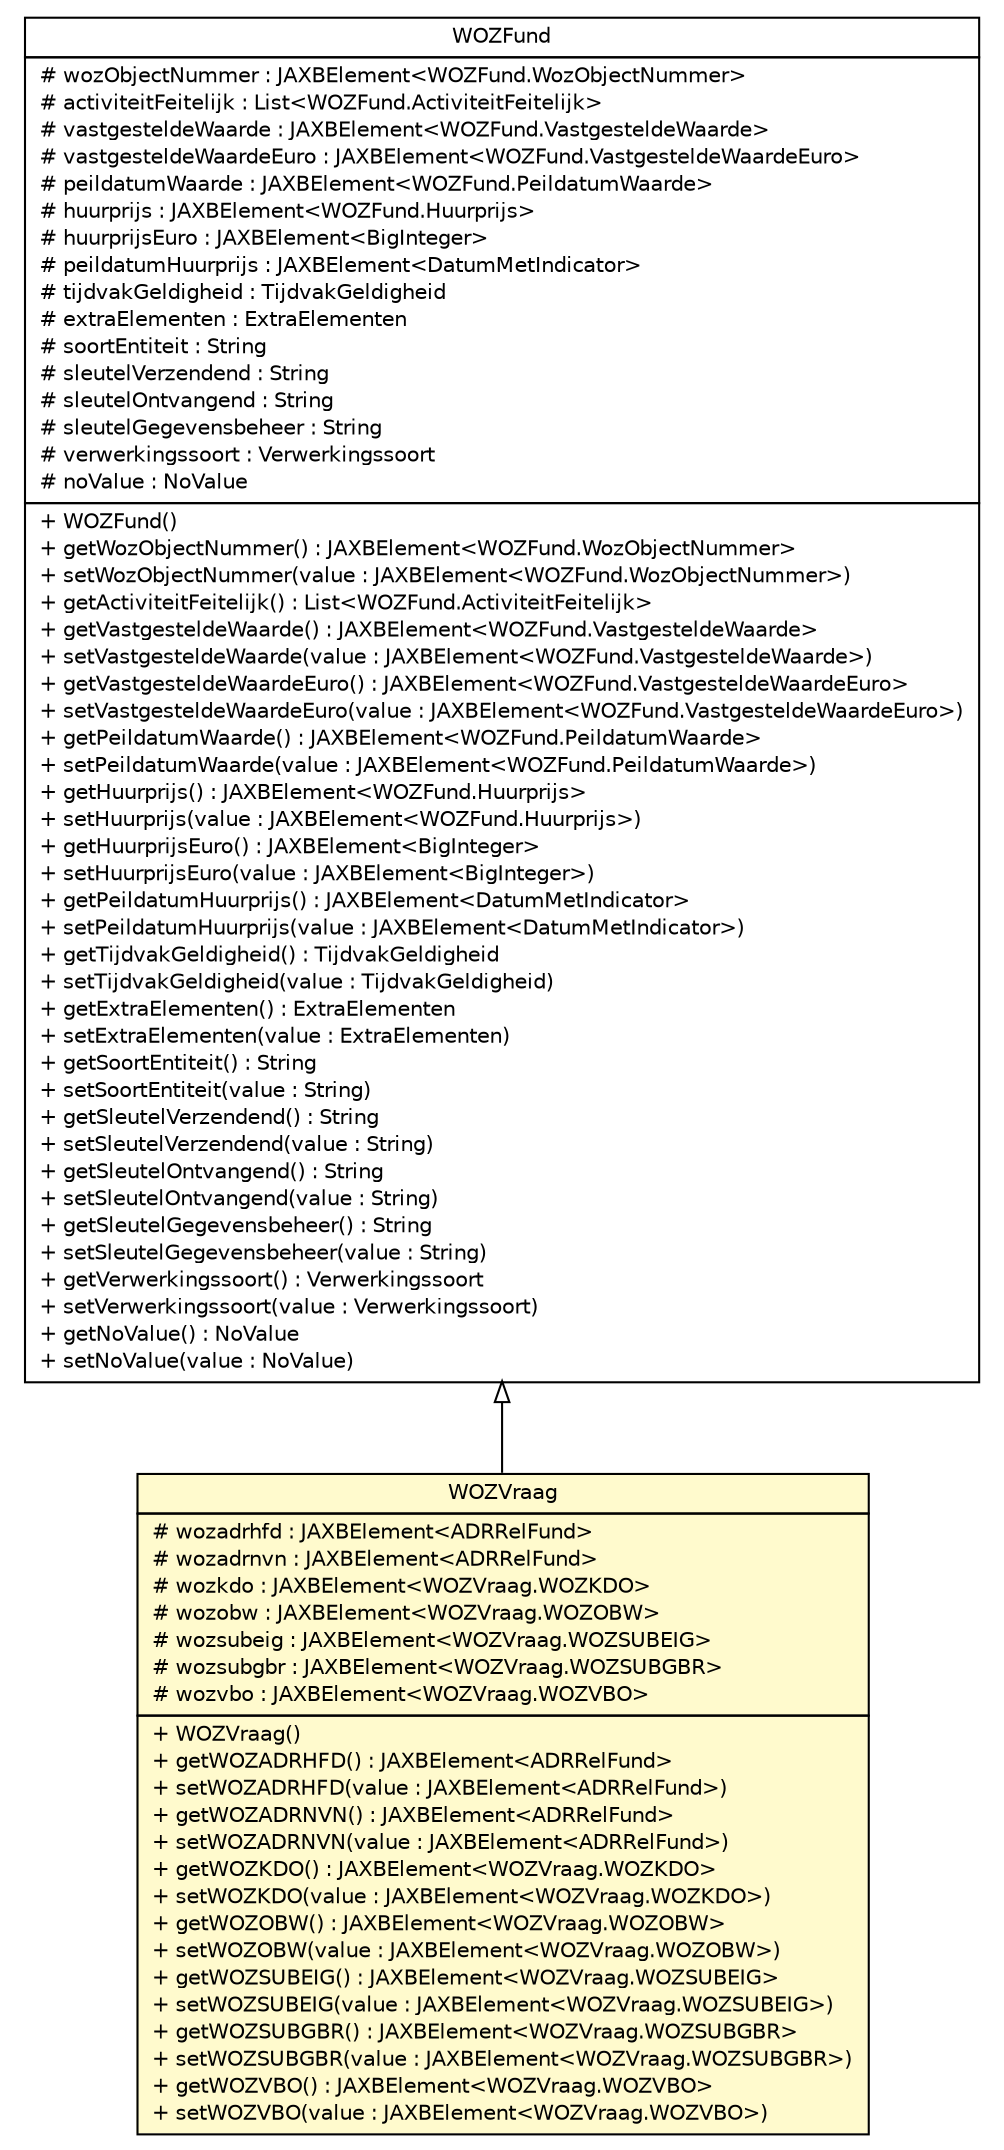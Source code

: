 #!/usr/local/bin/dot
#
# Class diagram 
# Generated by UMLGraph version R5_6-24-gf6e263 (http://www.umlgraph.org/)
#

digraph G {
	edge [fontname="Helvetica",fontsize=10,labelfontname="Helvetica",labelfontsize=10];
	node [fontname="Helvetica",fontsize=10,shape=plaintext];
	nodesep=0.25;
	ranksep=0.5;
	// nl.egem.stuf.sector.bg._0204.WOZFund
	c252555 [label=<<table title="nl.egem.stuf.sector.bg._0204.WOZFund" border="0" cellborder="1" cellspacing="0" cellpadding="2" port="p" href="./WOZFund.html">
		<tr><td><table border="0" cellspacing="0" cellpadding="1">
<tr><td align="center" balign="center"> WOZFund </td></tr>
		</table></td></tr>
		<tr><td><table border="0" cellspacing="0" cellpadding="1">
<tr><td align="left" balign="left"> # wozObjectNummer : JAXBElement&lt;WOZFund.WozObjectNummer&gt; </td></tr>
<tr><td align="left" balign="left"> # activiteitFeitelijk : List&lt;WOZFund.ActiviteitFeitelijk&gt; </td></tr>
<tr><td align="left" balign="left"> # vastgesteldeWaarde : JAXBElement&lt;WOZFund.VastgesteldeWaarde&gt; </td></tr>
<tr><td align="left" balign="left"> # vastgesteldeWaardeEuro : JAXBElement&lt;WOZFund.VastgesteldeWaardeEuro&gt; </td></tr>
<tr><td align="left" balign="left"> # peildatumWaarde : JAXBElement&lt;WOZFund.PeildatumWaarde&gt; </td></tr>
<tr><td align="left" balign="left"> # huurprijs : JAXBElement&lt;WOZFund.Huurprijs&gt; </td></tr>
<tr><td align="left" balign="left"> # huurprijsEuro : JAXBElement&lt;BigInteger&gt; </td></tr>
<tr><td align="left" balign="left"> # peildatumHuurprijs : JAXBElement&lt;DatumMetIndicator&gt; </td></tr>
<tr><td align="left" balign="left"> # tijdvakGeldigheid : TijdvakGeldigheid </td></tr>
<tr><td align="left" balign="left"> # extraElementen : ExtraElementen </td></tr>
<tr><td align="left" balign="left"> # soortEntiteit : String </td></tr>
<tr><td align="left" balign="left"> # sleutelVerzendend : String </td></tr>
<tr><td align="left" balign="left"> # sleutelOntvangend : String </td></tr>
<tr><td align="left" balign="left"> # sleutelGegevensbeheer : String </td></tr>
<tr><td align="left" balign="left"> # verwerkingssoort : Verwerkingssoort </td></tr>
<tr><td align="left" balign="left"> # noValue : NoValue </td></tr>
		</table></td></tr>
		<tr><td><table border="0" cellspacing="0" cellpadding="1">
<tr><td align="left" balign="left"> + WOZFund() </td></tr>
<tr><td align="left" balign="left"> + getWozObjectNummer() : JAXBElement&lt;WOZFund.WozObjectNummer&gt; </td></tr>
<tr><td align="left" balign="left"> + setWozObjectNummer(value : JAXBElement&lt;WOZFund.WozObjectNummer&gt;) </td></tr>
<tr><td align="left" balign="left"> + getActiviteitFeitelijk() : List&lt;WOZFund.ActiviteitFeitelijk&gt; </td></tr>
<tr><td align="left" balign="left"> + getVastgesteldeWaarde() : JAXBElement&lt;WOZFund.VastgesteldeWaarde&gt; </td></tr>
<tr><td align="left" balign="left"> + setVastgesteldeWaarde(value : JAXBElement&lt;WOZFund.VastgesteldeWaarde&gt;) </td></tr>
<tr><td align="left" balign="left"> + getVastgesteldeWaardeEuro() : JAXBElement&lt;WOZFund.VastgesteldeWaardeEuro&gt; </td></tr>
<tr><td align="left" balign="left"> + setVastgesteldeWaardeEuro(value : JAXBElement&lt;WOZFund.VastgesteldeWaardeEuro&gt;) </td></tr>
<tr><td align="left" balign="left"> + getPeildatumWaarde() : JAXBElement&lt;WOZFund.PeildatumWaarde&gt; </td></tr>
<tr><td align="left" balign="left"> + setPeildatumWaarde(value : JAXBElement&lt;WOZFund.PeildatumWaarde&gt;) </td></tr>
<tr><td align="left" balign="left"> + getHuurprijs() : JAXBElement&lt;WOZFund.Huurprijs&gt; </td></tr>
<tr><td align="left" balign="left"> + setHuurprijs(value : JAXBElement&lt;WOZFund.Huurprijs&gt;) </td></tr>
<tr><td align="left" balign="left"> + getHuurprijsEuro() : JAXBElement&lt;BigInteger&gt; </td></tr>
<tr><td align="left" balign="left"> + setHuurprijsEuro(value : JAXBElement&lt;BigInteger&gt;) </td></tr>
<tr><td align="left" balign="left"> + getPeildatumHuurprijs() : JAXBElement&lt;DatumMetIndicator&gt; </td></tr>
<tr><td align="left" balign="left"> + setPeildatumHuurprijs(value : JAXBElement&lt;DatumMetIndicator&gt;) </td></tr>
<tr><td align="left" balign="left"> + getTijdvakGeldigheid() : TijdvakGeldigheid </td></tr>
<tr><td align="left" balign="left"> + setTijdvakGeldigheid(value : TijdvakGeldigheid) </td></tr>
<tr><td align="left" balign="left"> + getExtraElementen() : ExtraElementen </td></tr>
<tr><td align="left" balign="left"> + setExtraElementen(value : ExtraElementen) </td></tr>
<tr><td align="left" balign="left"> + getSoortEntiteit() : String </td></tr>
<tr><td align="left" balign="left"> + setSoortEntiteit(value : String) </td></tr>
<tr><td align="left" balign="left"> + getSleutelVerzendend() : String </td></tr>
<tr><td align="left" balign="left"> + setSleutelVerzendend(value : String) </td></tr>
<tr><td align="left" balign="left"> + getSleutelOntvangend() : String </td></tr>
<tr><td align="left" balign="left"> + setSleutelOntvangend(value : String) </td></tr>
<tr><td align="left" balign="left"> + getSleutelGegevensbeheer() : String </td></tr>
<tr><td align="left" balign="left"> + setSleutelGegevensbeheer(value : String) </td></tr>
<tr><td align="left" balign="left"> + getVerwerkingssoort() : Verwerkingssoort </td></tr>
<tr><td align="left" balign="left"> + setVerwerkingssoort(value : Verwerkingssoort) </td></tr>
<tr><td align="left" balign="left"> + getNoValue() : NoValue </td></tr>
<tr><td align="left" balign="left"> + setNoValue(value : NoValue) </td></tr>
		</table></td></tr>
		</table>>, URL="./WOZFund.html", fontname="Helvetica", fontcolor="black", fontsize=10.0];
	// nl.egem.stuf.sector.bg._0204.WOZVraag
	c252938 [label=<<table title="nl.egem.stuf.sector.bg._0204.WOZVraag" border="0" cellborder="1" cellspacing="0" cellpadding="2" port="p" bgcolor="lemonChiffon" href="./WOZVraag.html">
		<tr><td><table border="0" cellspacing="0" cellpadding="1">
<tr><td align="center" balign="center"> WOZVraag </td></tr>
		</table></td></tr>
		<tr><td><table border="0" cellspacing="0" cellpadding="1">
<tr><td align="left" balign="left"> # wozadrhfd : JAXBElement&lt;ADRRelFund&gt; </td></tr>
<tr><td align="left" balign="left"> # wozadrnvn : JAXBElement&lt;ADRRelFund&gt; </td></tr>
<tr><td align="left" balign="left"> # wozkdo : JAXBElement&lt;WOZVraag.WOZKDO&gt; </td></tr>
<tr><td align="left" balign="left"> # wozobw : JAXBElement&lt;WOZVraag.WOZOBW&gt; </td></tr>
<tr><td align="left" balign="left"> # wozsubeig : JAXBElement&lt;WOZVraag.WOZSUBEIG&gt; </td></tr>
<tr><td align="left" balign="left"> # wozsubgbr : JAXBElement&lt;WOZVraag.WOZSUBGBR&gt; </td></tr>
<tr><td align="left" balign="left"> # wozvbo : JAXBElement&lt;WOZVraag.WOZVBO&gt; </td></tr>
		</table></td></tr>
		<tr><td><table border="0" cellspacing="0" cellpadding="1">
<tr><td align="left" balign="left"> + WOZVraag() </td></tr>
<tr><td align="left" balign="left"> + getWOZADRHFD() : JAXBElement&lt;ADRRelFund&gt; </td></tr>
<tr><td align="left" balign="left"> + setWOZADRHFD(value : JAXBElement&lt;ADRRelFund&gt;) </td></tr>
<tr><td align="left" balign="left"> + getWOZADRNVN() : JAXBElement&lt;ADRRelFund&gt; </td></tr>
<tr><td align="left" balign="left"> + setWOZADRNVN(value : JAXBElement&lt;ADRRelFund&gt;) </td></tr>
<tr><td align="left" balign="left"> + getWOZKDO() : JAXBElement&lt;WOZVraag.WOZKDO&gt; </td></tr>
<tr><td align="left" balign="left"> + setWOZKDO(value : JAXBElement&lt;WOZVraag.WOZKDO&gt;) </td></tr>
<tr><td align="left" balign="left"> + getWOZOBW() : JAXBElement&lt;WOZVraag.WOZOBW&gt; </td></tr>
<tr><td align="left" balign="left"> + setWOZOBW(value : JAXBElement&lt;WOZVraag.WOZOBW&gt;) </td></tr>
<tr><td align="left" balign="left"> + getWOZSUBEIG() : JAXBElement&lt;WOZVraag.WOZSUBEIG&gt; </td></tr>
<tr><td align="left" balign="left"> + setWOZSUBEIG(value : JAXBElement&lt;WOZVraag.WOZSUBEIG&gt;) </td></tr>
<tr><td align="left" balign="left"> + getWOZSUBGBR() : JAXBElement&lt;WOZVraag.WOZSUBGBR&gt; </td></tr>
<tr><td align="left" balign="left"> + setWOZSUBGBR(value : JAXBElement&lt;WOZVraag.WOZSUBGBR&gt;) </td></tr>
<tr><td align="left" balign="left"> + getWOZVBO() : JAXBElement&lt;WOZVraag.WOZVBO&gt; </td></tr>
<tr><td align="left" balign="left"> + setWOZVBO(value : JAXBElement&lt;WOZVraag.WOZVBO&gt;) </td></tr>
		</table></td></tr>
		</table>>, URL="./WOZVraag.html", fontname="Helvetica", fontcolor="black", fontsize=10.0];
	//nl.egem.stuf.sector.bg._0204.WOZVraag extends nl.egem.stuf.sector.bg._0204.WOZFund
	c252555:p -> c252938:p [dir=back,arrowtail=empty];
}


